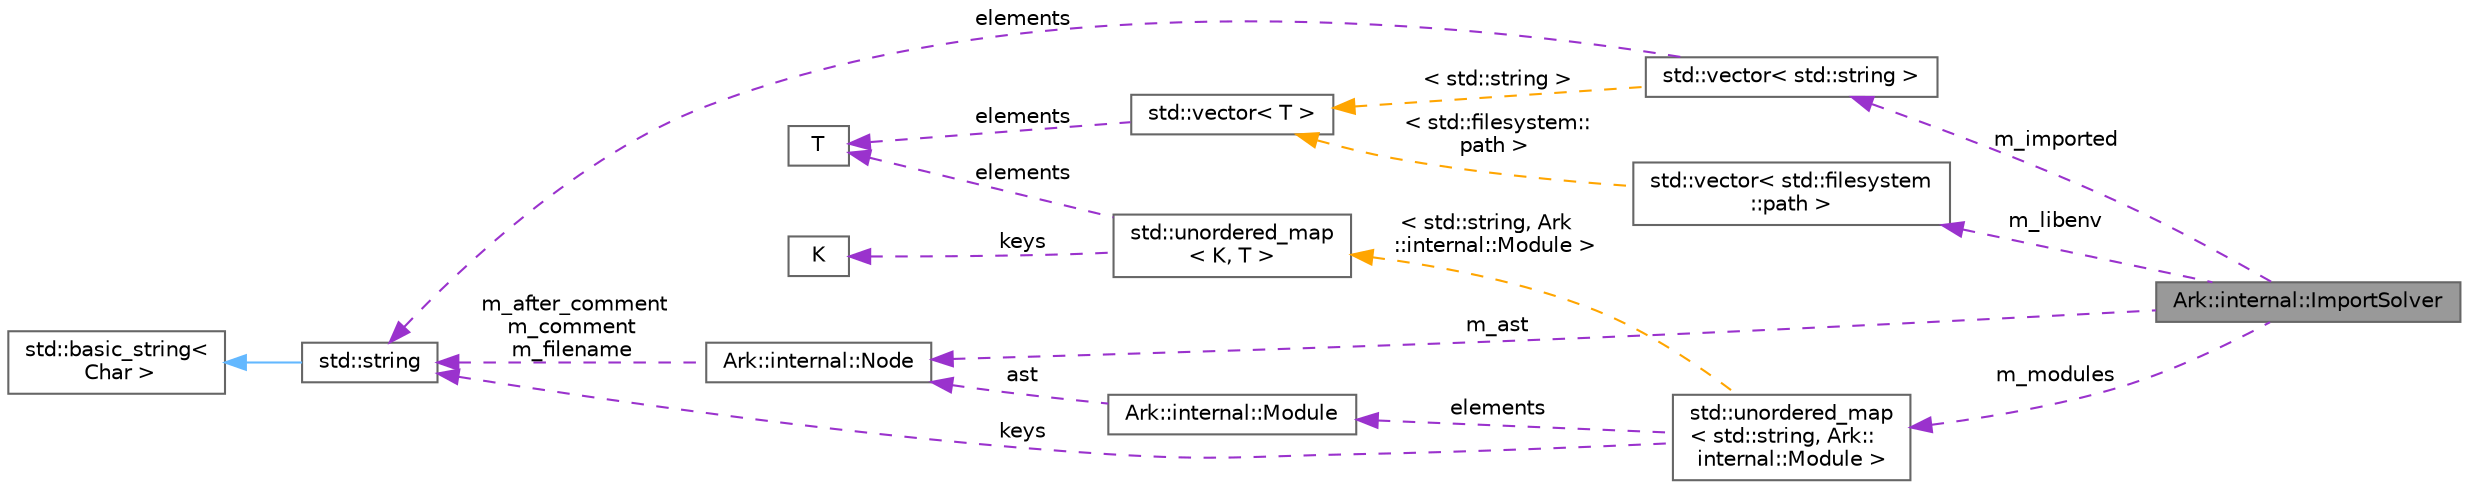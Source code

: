 digraph "Ark::internal::ImportSolver"
{
 // INTERACTIVE_SVG=YES
 // LATEX_PDF_SIZE
  bgcolor="transparent";
  edge [fontname=Helvetica,fontsize=10,labelfontname=Helvetica,labelfontsize=10];
  node [fontname=Helvetica,fontsize=10,shape=box,height=0.2,width=0.4];
  rankdir="LR";
  Node1 [label="Ark::internal::ImportSolver",height=0.2,width=0.4,color="gray40", fillcolor="grey60", style="filled", fontcolor="black",tooltip=" "];
  Node2 -> Node1 [dir="back",color="darkorchid3",style="dashed",label=" m_libenv" ];
  Node2 [label="std::vector\< std::filesystem\l::path \>",height=0.2,width=0.4,color="gray40", fillcolor="white", style="filled",tooltip=" "];
  Node3 -> Node2 [dir="back",color="orange",style="dashed",label=" \< std::filesystem::\lpath \>" ];
  Node3 [label="std::vector\< T \>",height=0.2,width=0.4,color="gray40", fillcolor="white", style="filled",tooltip=" "];
  Node4 -> Node3 [dir="back",color="darkorchid3",style="dashed",label=" elements" ];
  Node4 [label="T",height=0.2,width=0.4,color="gray40", fillcolor="white", style="filled",tooltip=" "];
  Node5 -> Node1 [dir="back",color="darkorchid3",style="dashed",label=" m_ast" ];
  Node5 [label="Ark::internal::Node",height=0.2,width=0.4,color="gray40", fillcolor="white", style="filled",URL="$dc/d9e/classArk_1_1internal_1_1Node.html",tooltip="A node of an Abstract Syntax Tree for ArkScript."];
  Node6 -> Node5 [dir="back",color="darkorchid3",style="dashed",label=" m_after_comment\nm_comment\nm_filename" ];
  Node6 [label="std::string",height=0.2,width=0.4,color="gray40", fillcolor="white", style="filled",tooltip=" "];
  Node7 -> Node6 [dir="back",color="steelblue1",style="solid"];
  Node7 [label="std::basic_string\<\l Char \>",height=0.2,width=0.4,color="gray40", fillcolor="white", style="filled",tooltip=" "];
  Node8 -> Node1 [dir="back",color="darkorchid3",style="dashed",label=" m_modules" ];
  Node8 [label="std::unordered_map\l\< std::string, Ark::\linternal::Module \>",height=0.2,width=0.4,color="gray40", fillcolor="white", style="filled",tooltip=" "];
  Node6 -> Node8 [dir="back",color="darkorchid3",style="dashed",label=" keys" ];
  Node9 -> Node8 [dir="back",color="darkorchid3",style="dashed",label=" elements" ];
  Node9 [label="Ark::internal::Module",height=0.2,width=0.4,color="gray40", fillcolor="white", style="filled",URL="$d6/d3c/structArk_1_1internal_1_1Module.html",tooltip=" "];
  Node5 -> Node9 [dir="back",color="darkorchid3",style="dashed",label=" ast" ];
  Node10 -> Node8 [dir="back",color="orange",style="dashed",label=" \< std::string, Ark\l::internal::Module \>" ];
  Node10 [label="std::unordered_map\l\< K, T \>",height=0.2,width=0.4,color="gray40", fillcolor="white", style="filled",tooltip=" "];
  Node11 -> Node10 [dir="back",color="darkorchid3",style="dashed",label=" keys" ];
  Node11 [label="K",height=0.2,width=0.4,color="gray40", fillcolor="white", style="filled",tooltip=" "];
  Node4 -> Node10 [dir="back",color="darkorchid3",style="dashed",label=" elements" ];
  Node12 -> Node1 [dir="back",color="darkorchid3",style="dashed",label=" m_imported" ];
  Node12 [label="std::vector\< std::string \>",height=0.2,width=0.4,color="gray40", fillcolor="white", style="filled",tooltip=" "];
  Node6 -> Node12 [dir="back",color="darkorchid3",style="dashed",label=" elements" ];
  Node3 -> Node12 [dir="back",color="orange",style="dashed",label=" \< std::string \>" ];
}
